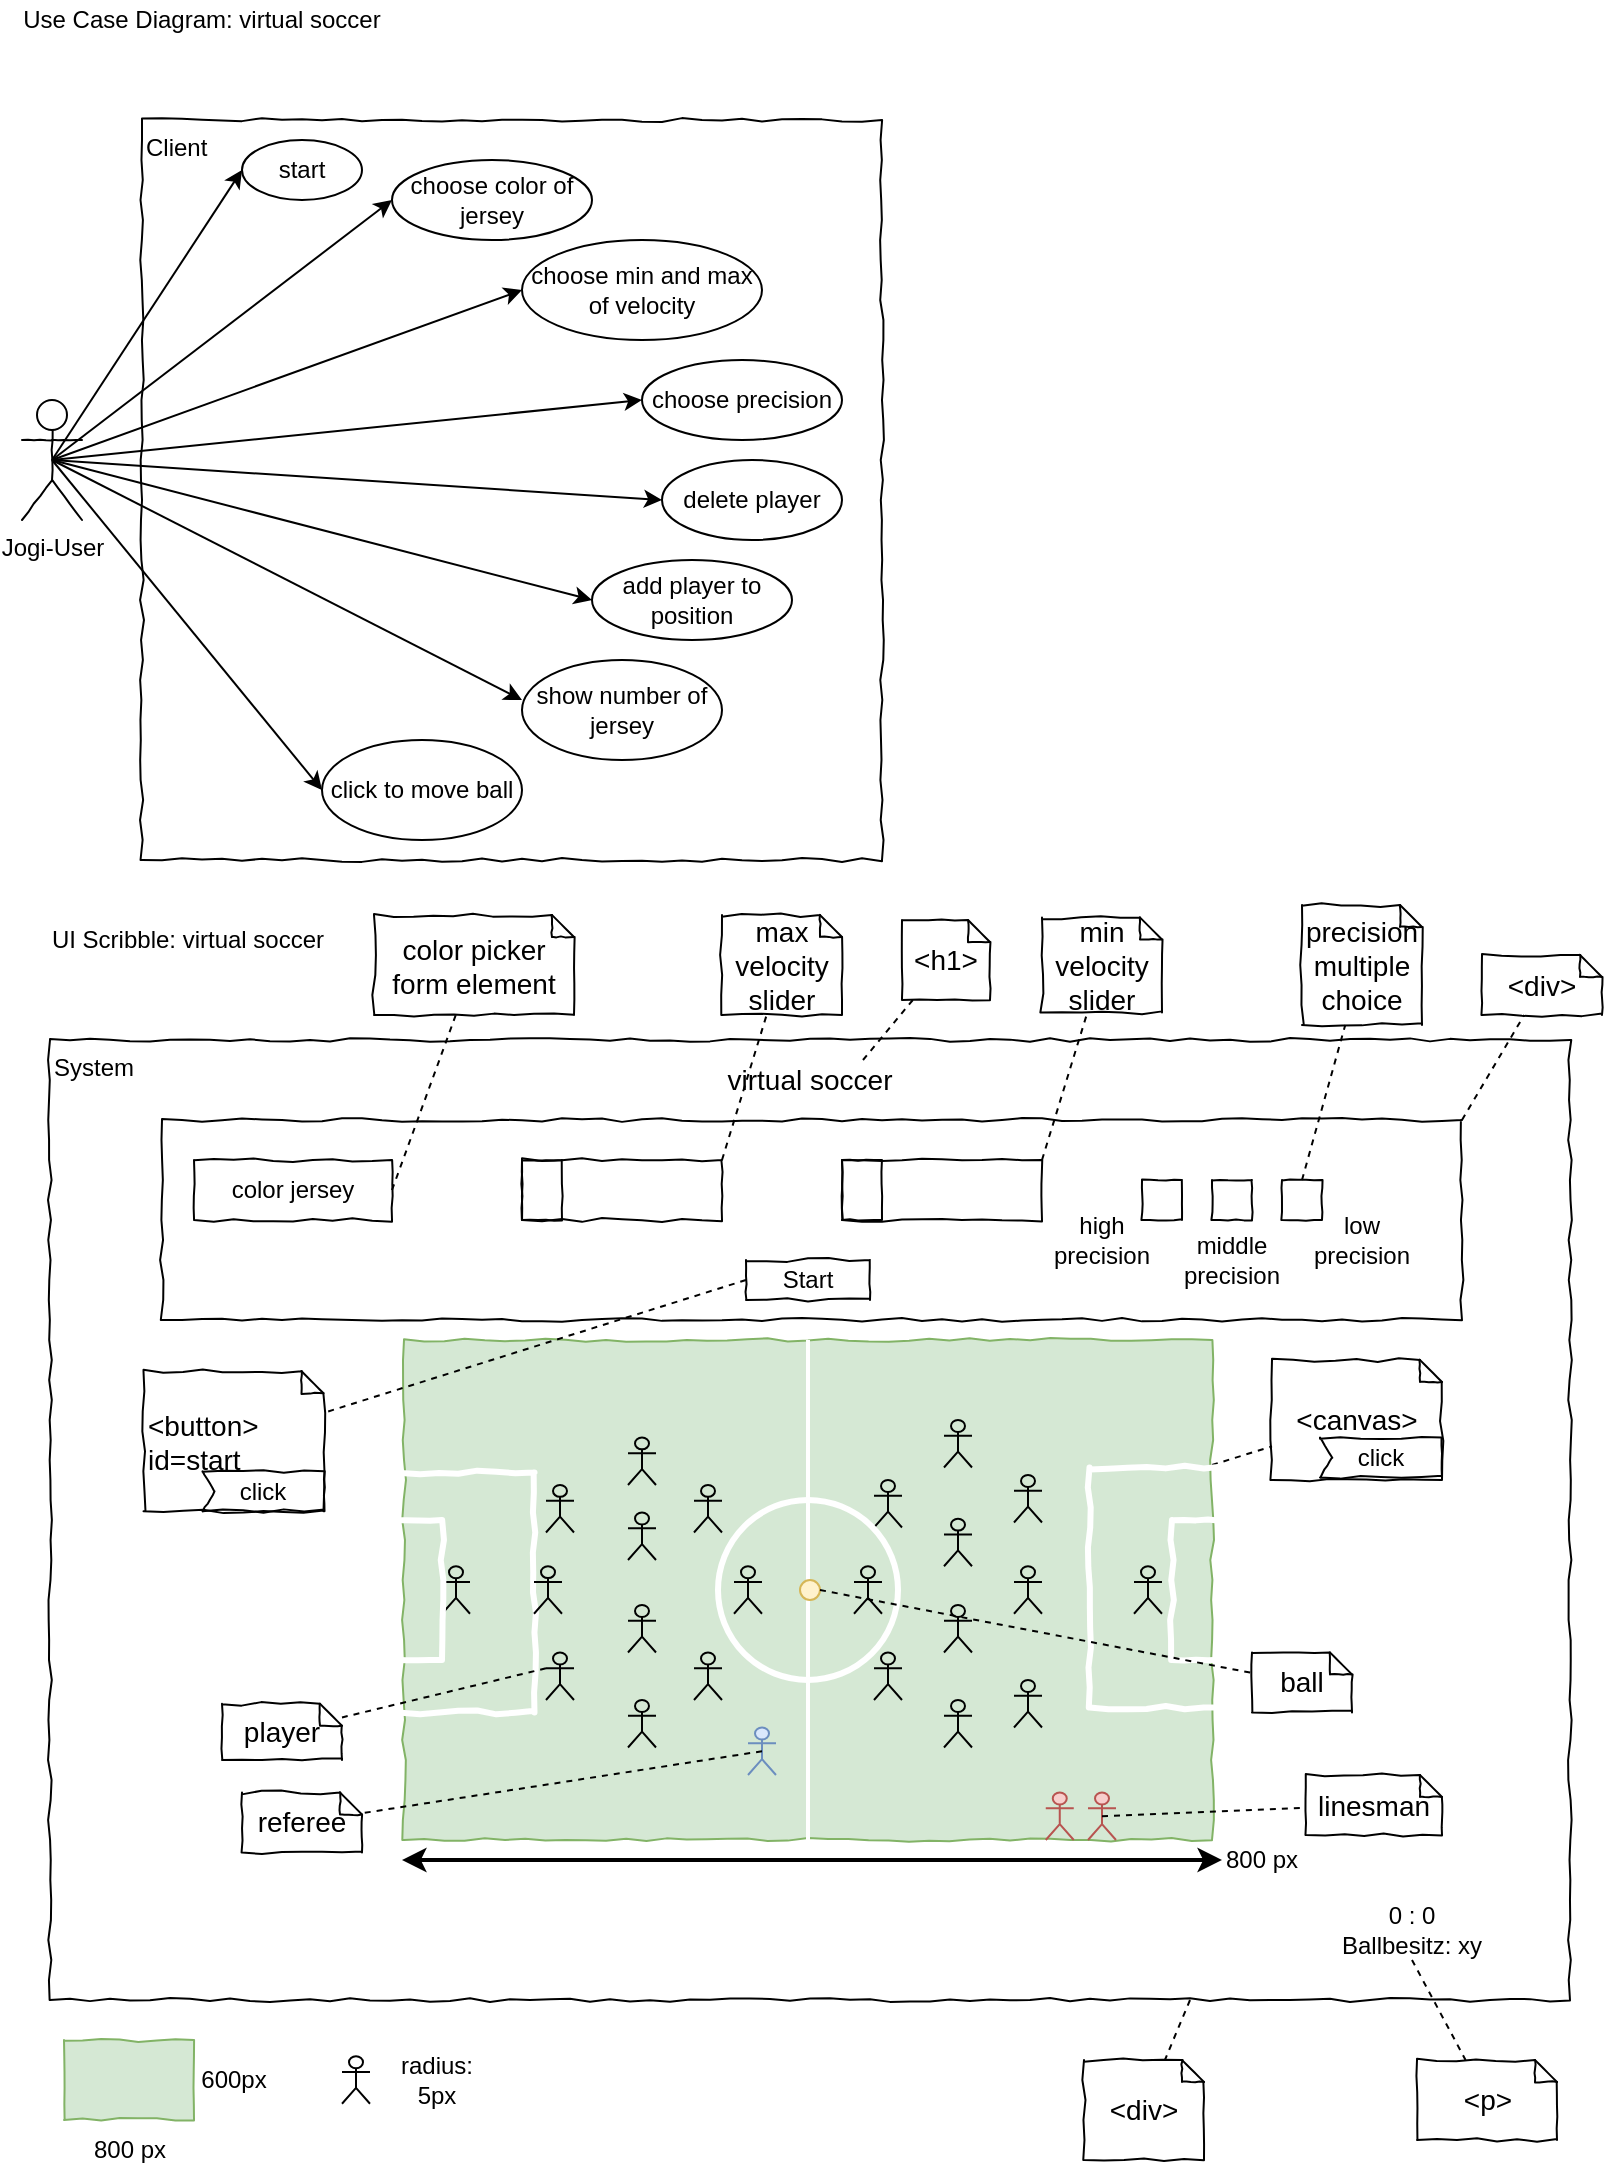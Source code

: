 <mxfile version="14.8.1" type="device"><diagram id="FqSExvpV1hH385ZvuoRP" name="Page-1"><mxGraphModel dx="1395" dy="908" grid="1" gridSize="10" guides="1" tooltips="1" connect="1" arrows="1" fold="1" page="1" pageScale="1" pageWidth="827" pageHeight="1169" math="0" shadow="0"><root><mxCell id="0"/><mxCell id="1" parent="0"/><mxCell id="nlEe9jtlJeZaHVjT2p0u-1" value="Use Case Diagram: virtual soccer" style="text;html=1;strokeColor=none;fillColor=none;align=center;verticalAlign=middle;whiteSpace=wrap;rounded=0;" vertex="1" parent="1"><mxGeometry x="10" y="20" width="200" height="20" as="geometry"/></mxCell><mxCell id="nlEe9jtlJeZaHVjT2p0u-2" value="&lt;div style=&quot;text-align: left&quot;&gt;&lt;span&gt;Client&lt;/span&gt;&lt;/div&gt;" style="rounded=0;whiteSpace=wrap;html=1;shadow=0;glass=0;comic=1;strokeColor=#000000;labelPosition=center;verticalLabelPosition=middle;align=left;verticalAlign=top;absoluteArcSize=1;arcSize=50;" vertex="1" parent="1"><mxGeometry x="80" y="80" width="370" height="370" as="geometry"/></mxCell><mxCell id="nlEe9jtlJeZaHVjT2p0u-3" value="Jogi-User" style="shape=umlActor;verticalLabelPosition=bottom;labelBackgroundColor=#ffffff;verticalAlign=top;html=1;rounded=1;shadow=0;comic=1;strokeWidth=1;comic=1" vertex="1" parent="1"><mxGeometry x="20" y="220" width="30" height="60" as="geometry"/></mxCell><mxCell id="nlEe9jtlJeZaHVjT2p0u-4" value="start" style="ellipse;whiteSpace=wrap;html=1;rounded=1;shadow=0;strokeWidth=1;comic=1;" vertex="1" parent="1"><mxGeometry x="130" y="90" width="60" height="30" as="geometry"/></mxCell><mxCell id="nlEe9jtlJeZaHVjT2p0u-6" value="" style="endArrow=classic;html=1;exitX=0.5;exitY=0.5;exitDx=0;exitDy=0;exitPerimeter=0;entryX=0;entryY=0.5;entryDx=0;entryDy=0;" edge="1" parent="1" source="nlEe9jtlJeZaHVjT2p0u-3" target="nlEe9jtlJeZaHVjT2p0u-4"><mxGeometry width="50" height="50" relative="1" as="geometry"><mxPoint x="570" y="460" as="sourcePoint"/><mxPoint x="620" y="410" as="targetPoint"/></mxGeometry></mxCell><mxCell id="nlEe9jtlJeZaHVjT2p0u-7" value="click to move ball" style="ellipse;whiteSpace=wrap;html=1;rounded=1;shadow=0;strokeWidth=1;comic=1;" vertex="1" parent="1"><mxGeometry x="170" y="390" width="100" height="50" as="geometry"/></mxCell><mxCell id="nlEe9jtlJeZaHVjT2p0u-8" value="choose color of jersey" style="ellipse;whiteSpace=wrap;html=1;rounded=1;shadow=0;strokeWidth=1;comic=1;" vertex="1" parent="1"><mxGeometry x="205" y="100" width="100" height="40" as="geometry"/></mxCell><mxCell id="nlEe9jtlJeZaHVjT2p0u-9" value="" style="endArrow=classic;html=1;exitX=0.5;exitY=0.5;exitDx=0;exitDy=0;exitPerimeter=0;entryX=0;entryY=0.5;entryDx=0;entryDy=0;" edge="1" parent="1" source="nlEe9jtlJeZaHVjT2p0u-3" target="nlEe9jtlJeZaHVjT2p0u-8"><mxGeometry width="50" height="50" relative="1" as="geometry"><mxPoint x="570" y="460" as="sourcePoint"/><mxPoint x="620" y="410" as="targetPoint"/></mxGeometry></mxCell><mxCell id="nlEe9jtlJeZaHVjT2p0u-10" value="choose min and max of velocity" style="ellipse;whiteSpace=wrap;html=1;rounded=1;shadow=0;strokeWidth=1;comic=1;" vertex="1" parent="1"><mxGeometry x="270" y="140" width="120" height="50" as="geometry"/></mxCell><mxCell id="nlEe9jtlJeZaHVjT2p0u-11" value="choose precision" style="ellipse;whiteSpace=wrap;html=1;rounded=1;shadow=0;strokeWidth=1;comic=1;" vertex="1" parent="1"><mxGeometry x="330" y="200" width="100" height="40" as="geometry"/></mxCell><mxCell id="nlEe9jtlJeZaHVjT2p0u-12" value="" style="endArrow=classic;html=1;exitX=0.5;exitY=0.5;exitDx=0;exitDy=0;exitPerimeter=0;entryX=0;entryY=0.5;entryDx=0;entryDy=0;" edge="1" parent="1" source="nlEe9jtlJeZaHVjT2p0u-3" target="nlEe9jtlJeZaHVjT2p0u-10"><mxGeometry width="50" height="50" relative="1" as="geometry"><mxPoint x="570" y="440" as="sourcePoint"/><mxPoint x="620" y="390" as="targetPoint"/></mxGeometry></mxCell><mxCell id="nlEe9jtlJeZaHVjT2p0u-13" value="" style="endArrow=classic;html=1;exitX=0.5;exitY=0.5;exitDx=0;exitDy=0;exitPerimeter=0;entryX=0;entryY=0.5;entryDx=0;entryDy=0;" edge="1" parent="1" source="nlEe9jtlJeZaHVjT2p0u-3" target="nlEe9jtlJeZaHVjT2p0u-11"><mxGeometry width="50" height="50" relative="1" as="geometry"><mxPoint x="570" y="440" as="sourcePoint"/><mxPoint x="620" y="390" as="targetPoint"/></mxGeometry></mxCell><mxCell id="nlEe9jtlJeZaHVjT2p0u-14" value="" style="endArrow=classic;html=1;exitX=0.5;exitY=0.5;exitDx=0;exitDy=0;exitPerimeter=0;entryX=0;entryY=0.5;entryDx=0;entryDy=0;" edge="1" parent="1" source="nlEe9jtlJeZaHVjT2p0u-3" target="nlEe9jtlJeZaHVjT2p0u-7"><mxGeometry width="50" height="50" relative="1" as="geometry"><mxPoint x="570" y="440" as="sourcePoint"/><mxPoint x="620" y="390" as="targetPoint"/></mxGeometry></mxCell><mxCell id="nlEe9jtlJeZaHVjT2p0u-15" value="add player to position" style="ellipse;whiteSpace=wrap;html=1;rounded=1;shadow=0;strokeWidth=1;comic=1;" vertex="1" parent="1"><mxGeometry x="305" y="300" width="100" height="40" as="geometry"/></mxCell><mxCell id="nlEe9jtlJeZaHVjT2p0u-16" value="delete player" style="ellipse;whiteSpace=wrap;html=1;rounded=1;shadow=0;strokeWidth=1;comic=1;" vertex="1" parent="1"><mxGeometry x="340" y="250" width="90" height="40" as="geometry"/></mxCell><mxCell id="nlEe9jtlJeZaHVjT2p0u-17" value="" style="endArrow=classic;html=1;exitX=0.5;exitY=0.5;exitDx=0;exitDy=0;exitPerimeter=0;entryX=0;entryY=0.5;entryDx=0;entryDy=0;" edge="1" parent="1" source="nlEe9jtlJeZaHVjT2p0u-3" target="nlEe9jtlJeZaHVjT2p0u-16"><mxGeometry width="50" height="50" relative="1" as="geometry"><mxPoint x="570" y="430" as="sourcePoint"/><mxPoint x="620" y="380" as="targetPoint"/></mxGeometry></mxCell><mxCell id="nlEe9jtlJeZaHVjT2p0u-18" value="" style="endArrow=classic;html=1;exitX=0.5;exitY=0.5;exitDx=0;exitDy=0;exitPerimeter=0;entryX=0;entryY=0.5;entryDx=0;entryDy=0;" edge="1" parent="1" source="nlEe9jtlJeZaHVjT2p0u-3" target="nlEe9jtlJeZaHVjT2p0u-15"><mxGeometry width="50" height="50" relative="1" as="geometry"><mxPoint x="570" y="430" as="sourcePoint"/><mxPoint x="620" y="380" as="targetPoint"/></mxGeometry></mxCell><mxCell id="nlEe9jtlJeZaHVjT2p0u-19" value="show number of jersey" style="ellipse;whiteSpace=wrap;html=1;rounded=1;shadow=0;strokeWidth=1;comic=1;" vertex="1" parent="1"><mxGeometry x="270" y="350" width="100" height="50" as="geometry"/></mxCell><mxCell id="nlEe9jtlJeZaHVjT2p0u-20" value="" style="endArrow=classic;html=1;exitX=0.5;exitY=0.5;exitDx=0;exitDy=0;exitPerimeter=0;entryX=0;entryY=0.4;entryDx=0;entryDy=0;entryPerimeter=0;" edge="1" parent="1" source="nlEe9jtlJeZaHVjT2p0u-3" target="nlEe9jtlJeZaHVjT2p0u-19"><mxGeometry width="50" height="50" relative="1" as="geometry"><mxPoint x="570" y="430" as="sourcePoint"/><mxPoint x="620" y="380" as="targetPoint"/></mxGeometry></mxCell><mxCell id="nlEe9jtlJeZaHVjT2p0u-21" value="UI Scribble: virtual soccer" style="text;html=1;strokeColor=none;fillColor=none;align=center;verticalAlign=middle;whiteSpace=wrap;rounded=0;" vertex="1" parent="1"><mxGeometry x="28.12" y="480" width="150" height="20" as="geometry"/></mxCell><mxCell id="nlEe9jtlJeZaHVjT2p0u-22" value="&lt;div style=&quot;text-align: left&quot;&gt;&lt;span&gt;System&lt;/span&gt;&lt;/div&gt;" style="rounded=0;whiteSpace=wrap;html=1;shadow=0;glass=0;comic=1;strokeColor=#000000;labelPosition=center;verticalLabelPosition=middle;align=left;verticalAlign=top;absoluteArcSize=1;arcSize=50;" vertex="1" parent="1"><mxGeometry x="34" y="540" width="760" height="480" as="geometry"/></mxCell><mxCell id="nlEe9jtlJeZaHVjT2p0u-23" value="&lt;div style=&quot;text-align: left&quot;&gt;&lt;br&gt;&lt;/div&gt;" style="rounded=0;whiteSpace=wrap;html=1;shadow=0;glass=0;comic=1;strokeColor=#82b366;labelPosition=center;verticalLabelPosition=middle;align=left;verticalAlign=top;absoluteArcSize=1;arcSize=50;fillColor=#d5e8d4;" vertex="1" parent="1"><mxGeometry x="211" y="690" width="404" height="250" as="geometry"/></mxCell><mxCell id="nlEe9jtlJeZaHVjT2p0u-24" value="" style="endArrow=none;html=1;entryX=0.5;entryY=0;entryDx=0;entryDy=0;exitX=0.5;exitY=1;exitDx=0;exitDy=0;strokeColor=#FFFFFF;strokeWidth=2;" edge="1" parent="1" source="nlEe9jtlJeZaHVjT2p0u-23" target="nlEe9jtlJeZaHVjT2p0u-23"><mxGeometry width="50" height="50" relative="1" as="geometry"><mxPoint x="570" y="860" as="sourcePoint"/><mxPoint x="620" y="810" as="targetPoint"/></mxGeometry></mxCell><mxCell id="nlEe9jtlJeZaHVjT2p0u-28" value="&lt;div style=&quot;text-align: left&quot;&gt;color jersey&lt;/div&gt;" style="rounded=0;whiteSpace=wrap;html=1;comic=1;fillColor=none;" vertex="1" parent="1"><mxGeometry x="106" y="600" width="99" height="30" as="geometry"/></mxCell><mxCell id="nlEe9jtlJeZaHVjT2p0u-29" value="color picker&lt;br&gt;form element" style="shape=note;strokeWidth=1;fontSize=14;size=11;whiteSpace=wrap;html=1;rounded=0;shadow=0;comic=1;fillColor=#FFFFFF;" vertex="1" parent="1"><mxGeometry x="196" y="477.5" width="100" height="50" as="geometry"/></mxCell><mxCell id="nlEe9jtlJeZaHVjT2p0u-30" value="" style="endArrow=none;dashed=1;html=1;exitX=1;exitY=0.5;exitDx=0;exitDy=0;" edge="1" target="nlEe9jtlJeZaHVjT2p0u-29" parent="1" source="nlEe9jtlJeZaHVjT2p0u-28"><mxGeometry width="50" height="50" relative="1" as="geometry"><mxPoint x="205" y="550" as="sourcePoint"/><mxPoint x="100" y="560" as="targetPoint"/></mxGeometry></mxCell><mxCell id="nlEe9jtlJeZaHVjT2p0u-31" value="&lt;div style=&quot;text-align: left&quot;&gt;&lt;br&gt;&lt;/div&gt;" style="rounded=0;whiteSpace=wrap;html=1;comic=1;fillColor=none;" vertex="1" parent="1"><mxGeometry x="270" y="600" width="100" height="30" as="geometry"/></mxCell><mxCell id="nlEe9jtlJeZaHVjT2p0u-32" value="&lt;div style=&quot;text-align: left&quot;&gt;&lt;br&gt;&lt;/div&gt;" style="rounded=0;whiteSpace=wrap;html=1;comic=1;fillColor=none;" vertex="1" parent="1"><mxGeometry x="270" y="600" width="20" height="30" as="geometry"/></mxCell><mxCell id="nlEe9jtlJeZaHVjT2p0u-33" value="max velocity&lt;br&gt;slider" style="shape=note;strokeWidth=1;fontSize=14;size=11;whiteSpace=wrap;html=1;rounded=0;shadow=0;comic=1;fillColor=#FFFFFF;" vertex="1" parent="1"><mxGeometry x="370" y="477.5" width="60" height="50" as="geometry"/></mxCell><mxCell id="nlEe9jtlJeZaHVjT2p0u-34" value="" style="endArrow=none;dashed=1;html=1;exitX=1;exitY=0;exitDx=0;exitDy=0;" edge="1" target="nlEe9jtlJeZaHVjT2p0u-33" parent="1" source="nlEe9jtlJeZaHVjT2p0u-31"><mxGeometry width="50" height="50" relative="1" as="geometry"><mxPoint x="400" y="530" as="sourcePoint"/><mxPoint x="290" y="550" as="targetPoint"/></mxGeometry></mxCell><mxCell id="nlEe9jtlJeZaHVjT2p0u-35" value="&lt;div style=&quot;text-align: left&quot;&gt;&lt;br&gt;&lt;/div&gt;" style="rounded=0;whiteSpace=wrap;html=1;comic=1;fillColor=none;" vertex="1" parent="1"><mxGeometry x="430" y="600" width="100" height="30" as="geometry"/></mxCell><mxCell id="nlEe9jtlJeZaHVjT2p0u-36" value="&lt;div style=&quot;text-align: left&quot;&gt;&lt;br&gt;&lt;/div&gt;" style="rounded=0;whiteSpace=wrap;html=1;comic=1;fillColor=none;" vertex="1" parent="1"><mxGeometry x="430" y="600" width="20" height="30" as="geometry"/></mxCell><mxCell id="nlEe9jtlJeZaHVjT2p0u-38" value="min velocity&lt;br&gt;slider" style="shape=note;strokeWidth=1;fontSize=14;size=11;whiteSpace=wrap;html=1;rounded=0;shadow=0;comic=1;fillColor=#FFFFFF;" vertex="1" parent="1"><mxGeometry x="530" y="478.75" width="60" height="47.5" as="geometry"/></mxCell><mxCell id="nlEe9jtlJeZaHVjT2p0u-39" value="" style="endArrow=none;dashed=1;html=1;exitX=1;exitY=0;exitDx=0;exitDy=0;" edge="1" target="nlEe9jtlJeZaHVjT2p0u-38" parent="1" source="nlEe9jtlJeZaHVjT2p0u-35"><mxGeometry width="50" height="50" relative="1" as="geometry"><mxPoint x="534" y="535" as="sourcePoint"/><mxPoint x="424" y="555" as="targetPoint"/></mxGeometry></mxCell><mxCell id="nlEe9jtlJeZaHVjT2p0u-45" value="&lt;div style=&quot;text-align: left&quot;&gt;&lt;br&gt;&lt;/div&gt;" style="rounded=0;whiteSpace=wrap;html=1;comic=1;fillColor=none;" vertex="1" parent="1"><mxGeometry x="580" y="610" width="20" height="20" as="geometry"/></mxCell><mxCell id="nlEe9jtlJeZaHVjT2p0u-47" value="&lt;div style=&quot;text-align: left&quot;&gt;&lt;br&gt;&lt;/div&gt;" style="rounded=0;whiteSpace=wrap;html=1;comic=1;fillColor=none;" vertex="1" parent="1"><mxGeometry x="650" y="610" width="20" height="20" as="geometry"/></mxCell><mxCell id="nlEe9jtlJeZaHVjT2p0u-48" value="precision&lt;br&gt;multiple choice" style="shape=note;strokeWidth=1;fontSize=14;size=11;whiteSpace=wrap;html=1;rounded=0;shadow=0;comic=1;fillColor=#FFFFFF;" vertex="1" parent="1"><mxGeometry x="660" y="472.5" width="60" height="60" as="geometry"/></mxCell><mxCell id="nlEe9jtlJeZaHVjT2p0u-49" value="" style="endArrow=none;dashed=1;html=1;exitX=0.5;exitY=0;exitDx=0;exitDy=0;" edge="1" target="nlEe9jtlJeZaHVjT2p0u-48" parent="1" source="nlEe9jtlJeZaHVjT2p0u-47"><mxGeometry width="50" height="50" relative="1" as="geometry"><mxPoint x="670" y="535" as="sourcePoint"/><mxPoint x="560" y="555" as="targetPoint"/></mxGeometry></mxCell><mxCell id="nlEe9jtlJeZaHVjT2p0u-50" value="high precision" style="text;html=1;strokeColor=none;fillColor=none;align=center;verticalAlign=middle;whiteSpace=wrap;rounded=0;" vertex="1" parent="1"><mxGeometry x="540" y="630" width="40" height="20" as="geometry"/></mxCell><mxCell id="nlEe9jtlJeZaHVjT2p0u-52" value="middle precision" style="text;html=1;strokeColor=none;fillColor=none;align=center;verticalAlign=middle;whiteSpace=wrap;rounded=0;" vertex="1" parent="1"><mxGeometry x="605" y="640" width="40" height="20" as="geometry"/></mxCell><mxCell id="nlEe9jtlJeZaHVjT2p0u-53" value="low precision" style="text;html=1;strokeColor=none;fillColor=none;align=center;verticalAlign=middle;whiteSpace=wrap;rounded=0;" vertex="1" parent="1"><mxGeometry x="670" y="630" width="40" height="20" as="geometry"/></mxCell><mxCell id="nlEe9jtlJeZaHVjT2p0u-54" value="" style="shape=umlActor;verticalLabelPosition=bottom;verticalAlign=top;html=1;outlineConnect=0;fillColor=none;" vertex="1" parent="1"><mxGeometry x="230" y="803.13" width="14" height="23.75" as="geometry"/></mxCell><mxCell id="nlEe9jtlJeZaHVjT2p0u-55" value="" style="shape=umlActor;verticalLabelPosition=bottom;verticalAlign=top;html=1;outlineConnect=0;fillColor=none;" vertex="1" parent="1"><mxGeometry x="576" y="803.14" width="14" height="23.75" as="geometry"/></mxCell><mxCell id="nlEe9jtlJeZaHVjT2p0u-56" value="&lt;div style=&quot;text-align: left&quot;&gt;&lt;br&gt;&lt;/div&gt;" style="rounded=0;whiteSpace=wrap;html=1;comic=1;fillColor=none;" vertex="1" parent="1"><mxGeometry x="615" y="610" width="20" height="20" as="geometry"/></mxCell><mxCell id="nlEe9jtlJeZaHVjT2p0u-57" value="&lt;font style=&quot;font-size: 14px&quot;&gt;virtual soccer&lt;/font&gt;" style="text;html=1;strokeColor=none;fillColor=none;align=center;verticalAlign=middle;whiteSpace=wrap;rounded=0;" vertex="1" parent="1"><mxGeometry x="361" y="550" width="106" height="20" as="geometry"/></mxCell><mxCell id="nlEe9jtlJeZaHVjT2p0u-58" value="&amp;lt;h1&amp;gt;" style="shape=note;strokeWidth=1;fontSize=14;size=11;whiteSpace=wrap;html=1;rounded=0;shadow=0;comic=1;fillColor=#FFFFFF;" vertex="1" parent="1"><mxGeometry x="460" y="480" width="44" height="40" as="geometry"/></mxCell><mxCell id="nlEe9jtlJeZaHVjT2p0u-59" value="" style="endArrow=none;dashed=1;html=1;exitX=0.75;exitY=0;exitDx=0;exitDy=0;" edge="1" target="nlEe9jtlJeZaHVjT2p0u-58" parent="1" source="nlEe9jtlJeZaHVjT2p0u-57"><mxGeometry width="50" height="50" relative="1" as="geometry"><mxPoint x="414" y="520" as="sourcePoint"/><mxPoint x="304" y="540" as="targetPoint"/></mxGeometry></mxCell><mxCell id="nlEe9jtlJeZaHVjT2p0u-60" value="&amp;lt;div&amp;gt;" style="shape=note;strokeWidth=1;fontSize=14;size=11;whiteSpace=wrap;html=1;rounded=0;shadow=0;comic=1;fillColor=#FFFFFF;" vertex="1" parent="1"><mxGeometry x="551" y="1050" width="60" height="50" as="geometry"/></mxCell><mxCell id="nlEe9jtlJeZaHVjT2p0u-61" value="" style="endArrow=none;dashed=1;html=1;exitX=0.75;exitY=1;exitDx=0;exitDy=0;" edge="1" target="nlEe9jtlJeZaHVjT2p0u-60" parent="1" source="nlEe9jtlJeZaHVjT2p0u-22"><mxGeometry width="50" height="50" relative="1" as="geometry"><mxPoint x="630" y="1070" as="sourcePoint"/><mxPoint x="520" y="1090" as="targetPoint"/></mxGeometry></mxCell><mxCell id="nlEe9jtlJeZaHVjT2p0u-62" value="&amp;lt;canvas&amp;gt;" style="shape=note;strokeWidth=1;fontSize=14;size=11;whiteSpace=wrap;html=1;rounded=0;shadow=0;comic=1;fillColor=#FFFFFF;" vertex="1" parent="1"><mxGeometry x="645" y="700" width="85" height="60" as="geometry"/></mxCell><mxCell id="nlEe9jtlJeZaHVjT2p0u-63" value="" style="endArrow=none;dashed=1;html=1;exitX=1;exitY=0.25;exitDx=0;exitDy=0;" edge="1" target="nlEe9jtlJeZaHVjT2p0u-62" parent="1" source="nlEe9jtlJeZaHVjT2p0u-23"><mxGeometry width="50" height="50" relative="1" as="geometry"><mxPoint x="615" y="760" as="sourcePoint"/><mxPoint x="505" y="780" as="targetPoint"/></mxGeometry></mxCell><mxCell id="nlEe9jtlJeZaHVjT2p0u-64" value="&lt;div style=&quot;text-align: left&quot;&gt;&lt;br&gt;&lt;/div&gt;" style="rounded=0;whiteSpace=wrap;html=1;comic=1;fillColor=none;" vertex="1" parent="1"><mxGeometry x="90" y="580" width="650" height="100" as="geometry"/></mxCell><mxCell id="nlEe9jtlJeZaHVjT2p0u-65" value="&lt;div style=&quot;text-align: left&quot;&gt;Start&lt;/div&gt;" style="rounded=0;whiteSpace=wrap;html=1;comic=1;fillColor=none;" vertex="1" parent="1"><mxGeometry x="382" y="650" width="62" height="20" as="geometry"/></mxCell><mxCell id="nlEe9jtlJeZaHVjT2p0u-66" value="&amp;lt;button&amp;gt; id=start" style="shape=note;strokeWidth=1;fontSize=14;size=11;whiteSpace=wrap;html=1;rounded=0;shadow=0;comic=1;fillColor=#FFFFFF;align=left;" vertex="1" parent="1"><mxGeometry x="80.75" y="705.63" width="90" height="70" as="geometry"/></mxCell><mxCell id="nlEe9jtlJeZaHVjT2p0u-67" value="" style="endArrow=none;dashed=1;html=1;exitX=0;exitY=0.5;exitDx=0;exitDy=0;" edge="1" target="nlEe9jtlJeZaHVjT2p0u-66" parent="1" source="nlEe9jtlJeZaHVjT2p0u-65"><mxGeometry width="50" height="50" relative="1" as="geometry"><mxPoint x="20" y="720" as="sourcePoint"/><mxPoint x="-90" y="740" as="targetPoint"/></mxGeometry></mxCell><mxCell id="nlEe9jtlJeZaHVjT2p0u-68" value="0 : 0&lt;br&gt;Ballbesitz: xy" style="text;html=1;strokeColor=none;fillColor=none;align=center;verticalAlign=middle;whiteSpace=wrap;rounded=0;" vertex="1" parent="1"><mxGeometry x="670" y="970" width="90" height="30" as="geometry"/></mxCell><mxCell id="nlEe9jtlJeZaHVjT2p0u-69" value="" style="shape=umlActor;verticalLabelPosition=bottom;verticalAlign=top;html=1;outlineConnect=0;fillColor=none;" vertex="1" parent="1"><mxGeometry x="376" y="803.13" width="14" height="23.75" as="geometry"/></mxCell><mxCell id="nlEe9jtlJeZaHVjT2p0u-70" value="&amp;lt;p&amp;gt;" style="shape=note;strokeWidth=1;fontSize=14;size=11;whiteSpace=wrap;html=1;rounded=0;shadow=0;comic=1;fillColor=#FFFFFF;" vertex="1" parent="1"><mxGeometry x="717.5" y="1050" width="70" height="40" as="geometry"/></mxCell><mxCell id="nlEe9jtlJeZaHVjT2p0u-71" value="" style="endArrow=none;dashed=1;html=1;exitX=0.5;exitY=1;exitDx=0;exitDy=0;" edge="1" target="nlEe9jtlJeZaHVjT2p0u-70" parent="1" source="nlEe9jtlJeZaHVjT2p0u-68"><mxGeometry width="50" height="50" relative="1" as="geometry"><mxPoint x="690" y="990" as="sourcePoint"/><mxPoint x="577.5" y="1110" as="targetPoint"/></mxGeometry></mxCell><mxCell id="nlEe9jtlJeZaHVjT2p0u-72" value="" style="shape=umlActor;verticalLabelPosition=bottom;verticalAlign=top;html=1;outlineConnect=0;fillColor=none;" vertex="1" parent="1"><mxGeometry x="436" y="803.13" width="14" height="23.75" as="geometry"/></mxCell><mxCell id="nlEe9jtlJeZaHVjT2p0u-73" value="" style="shape=umlActor;verticalLabelPosition=bottom;verticalAlign=top;html=1;outlineConnect=0;fillColor=none;" vertex="1" parent="1"><mxGeometry x="446" y="760" width="14" height="23.75" as="geometry"/></mxCell><mxCell id="nlEe9jtlJeZaHVjT2p0u-74" value="" style="shape=umlActor;verticalLabelPosition=bottom;verticalAlign=top;html=1;outlineConnect=0;fillColor=none;" vertex="1" parent="1"><mxGeometry x="481" y="822.5" width="14" height="23.75" as="geometry"/></mxCell><mxCell id="nlEe9jtlJeZaHVjT2p0u-75" value="" style="shape=umlActor;verticalLabelPosition=bottom;verticalAlign=top;html=1;outlineConnect=0;fillColor=none;" vertex="1" parent="1"><mxGeometry x="446" y="846.25" width="14" height="23.75" as="geometry"/></mxCell><mxCell id="nlEe9jtlJeZaHVjT2p0u-76" value="" style="shape=umlActor;verticalLabelPosition=bottom;verticalAlign=top;html=1;outlineConnect=0;fillColor=none;" vertex="1" parent="1"><mxGeometry x="481" y="730" width="14" height="23.75" as="geometry"/></mxCell><mxCell id="nlEe9jtlJeZaHVjT2p0u-77" value="" style="shape=umlActor;verticalLabelPosition=bottom;verticalAlign=top;html=1;outlineConnect=0;fillColor=none;" vertex="1" parent="1"><mxGeometry x="481" y="779.37" width="14" height="23.75" as="geometry"/></mxCell><mxCell id="nlEe9jtlJeZaHVjT2p0u-78" value="" style="shape=umlActor;verticalLabelPosition=bottom;verticalAlign=top;html=1;outlineConnect=0;fillColor=none;" vertex="1" parent="1"><mxGeometry x="481" y="870" width="14" height="23.75" as="geometry"/></mxCell><mxCell id="nlEe9jtlJeZaHVjT2p0u-79" value="" style="shape=umlActor;verticalLabelPosition=bottom;verticalAlign=top;html=1;outlineConnect=0;fillColor=none;" vertex="1" parent="1"><mxGeometry x="516" y="757.5" width="14" height="23.75" as="geometry"/></mxCell><mxCell id="nlEe9jtlJeZaHVjT2p0u-80" value="" style="shape=umlActor;verticalLabelPosition=bottom;verticalAlign=top;html=1;outlineConnect=0;fillColor=none;" vertex="1" parent="1"><mxGeometry x="516" y="803.13" width="14" height="23.75" as="geometry"/></mxCell><mxCell id="nlEe9jtlJeZaHVjT2p0u-81" value="" style="shape=umlActor;verticalLabelPosition=bottom;verticalAlign=top;html=1;outlineConnect=0;fillColor=none;" vertex="1" parent="1"><mxGeometry x="516" y="860" width="14" height="23.75" as="geometry"/></mxCell><mxCell id="nlEe9jtlJeZaHVjT2p0u-82" value="" style="ellipse;whiteSpace=wrap;html=1;aspect=fixed;strokeColor=#FFFFFF;fillColor=none;strokeWidth=3;" vertex="1" parent="1"><mxGeometry x="368" y="769.99" width="90" height="90" as="geometry"/></mxCell><mxCell id="nlEe9jtlJeZaHVjT2p0u-83" value="&lt;div style=&quot;text-align: left&quot;&gt;&lt;br&gt;&lt;/div&gt;" style="rounded=0;whiteSpace=wrap;html=1;comic=1;strokeColor=#FFFFFF;strokeWidth=3;fillColor=none;rotation=90;" vertex="1" parent="1"><mxGeometry x="575" y="800.01" width="70" height="30" as="geometry"/></mxCell><mxCell id="nlEe9jtlJeZaHVjT2p0u-84" value="&lt;div style=&quot;text-align: left&quot;&gt;&lt;br&gt;&lt;/div&gt;" style="rounded=0;whiteSpace=wrap;html=1;comic=1;strokeColor=#FFFFFF;strokeWidth=3;fillColor=none;rotation=90;" vertex="1" parent="1"><mxGeometry x="180" y="800.01" width="70" height="30" as="geometry"/></mxCell><mxCell id="nlEe9jtlJeZaHVjT2p0u-86" value="&lt;div style=&quot;text-align: left&quot;&gt;&lt;br&gt;&lt;/div&gt;" style="rounded=0;whiteSpace=wrap;html=1;comic=1;strokeColor=#FFFFFF;strokeWidth=3;fillColor=none;rotation=90;" vertex="1" parent="1"><mxGeometry x="178.12" y="778.12" width="120" height="76.25" as="geometry"/></mxCell><mxCell id="nlEe9jtlJeZaHVjT2p0u-87" value="&lt;div style=&quot;text-align: left&quot;&gt;&lt;br&gt;&lt;/div&gt;" style="rounded=0;whiteSpace=wrap;html=1;comic=1;strokeColor=#FFFFFF;strokeWidth=3;fillColor=none;rotation=90;" vertex="1" parent="1"><mxGeometry x="531.88" y="775.63" width="120" height="76.25" as="geometry"/></mxCell><mxCell id="nlEe9jtlJeZaHVjT2p0u-88" value="" style="shape=umlActor;verticalLabelPosition=bottom;verticalAlign=top;html=1;outlineConnect=0;fillColor=none;" vertex="1" parent="1"><mxGeometry x="356" y="762.49" width="14" height="23.75" as="geometry"/></mxCell><mxCell id="nlEe9jtlJeZaHVjT2p0u-89" value="" style="shape=umlActor;verticalLabelPosition=bottom;verticalAlign=top;html=1;outlineConnect=0;fillColor=none;" vertex="1" parent="1"><mxGeometry x="356" y="846.25" width="14" height="23.75" as="geometry"/></mxCell><mxCell id="nlEe9jtlJeZaHVjT2p0u-90" value="" style="shape=umlActor;verticalLabelPosition=bottom;verticalAlign=top;html=1;outlineConnect=0;fillColor=none;" vertex="1" parent="1"><mxGeometry x="323" y="870" width="14" height="23.75" as="geometry"/></mxCell><mxCell id="nlEe9jtlJeZaHVjT2p0u-91" value="" style="shape=umlActor;verticalLabelPosition=bottom;verticalAlign=top;html=1;outlineConnect=0;fillColor=none;" vertex="1" parent="1"><mxGeometry x="323" y="822.5" width="14" height="23.75" as="geometry"/></mxCell><mxCell id="nlEe9jtlJeZaHVjT2p0u-92" value="" style="shape=umlActor;verticalLabelPosition=bottom;verticalAlign=top;html=1;outlineConnect=0;fillColor=none;" vertex="1" parent="1"><mxGeometry x="323" y="776.26" width="14" height="23.75" as="geometry"/></mxCell><mxCell id="nlEe9jtlJeZaHVjT2p0u-93" value="" style="shape=umlActor;verticalLabelPosition=bottom;verticalAlign=top;html=1;outlineConnect=0;fillColor=none;" vertex="1" parent="1"><mxGeometry x="323" y="738.74" width="14" height="23.75" as="geometry"/></mxCell><mxCell id="nlEe9jtlJeZaHVjT2p0u-94" value="" style="shape=umlActor;verticalLabelPosition=bottom;verticalAlign=top;html=1;outlineConnect=0;fillColor=none;" vertex="1" parent="1"><mxGeometry x="282" y="762.49" width="14" height="23.75" as="geometry"/></mxCell><mxCell id="nlEe9jtlJeZaHVjT2p0u-95" value="" style="shape=umlActor;verticalLabelPosition=bottom;verticalAlign=top;html=1;outlineConnect=0;fillColor=none;" vertex="1" parent="1"><mxGeometry x="276" y="803.12" width="14" height="23.75" as="geometry"/></mxCell><mxCell id="nlEe9jtlJeZaHVjT2p0u-96" value="" style="shape=umlActor;verticalLabelPosition=bottom;verticalAlign=top;html=1;outlineConnect=0;fillColor=none;" vertex="1" parent="1"><mxGeometry x="282" y="846.25" width="14" height="23.75" as="geometry"/></mxCell><mxCell id="nlEe9jtlJeZaHVjT2p0u-97" value="" style="ellipse;whiteSpace=wrap;html=1;rounded=0;shadow=0;comic=0;labelBackgroundColor=none;strokeColor=#d6b656;strokeWidth=1;fillColor=#fff2cc;fontFamily=Verdana;fontSize=12;align=center;comic=1;" vertex="1" parent="1"><mxGeometry x="409" y="810" width="10" height="10" as="geometry"/></mxCell><mxCell id="nlEe9jtlJeZaHVjT2p0u-98" value="800 px" style="text;html=1;strokeColor=none;fillColor=none;align=center;verticalAlign=middle;whiteSpace=wrap;rounded=0;" vertex="1" parent="1"><mxGeometry x="620" y="940" width="40" height="20" as="geometry"/></mxCell><mxCell id="nlEe9jtlJeZaHVjT2p0u-101" value="" style="endArrow=classic;startArrow=classic;html=1;strokeColor=#000000;strokeWidth=2;" edge="1" parent="1"><mxGeometry width="50" height="50" relative="1" as="geometry"><mxPoint x="210" y="950" as="sourcePoint"/><mxPoint x="620" y="950" as="targetPoint"/><Array as="points"/></mxGeometry></mxCell><mxCell id="nlEe9jtlJeZaHVjT2p0u-102" value="&lt;div style=&quot;text-align: left&quot;&gt;&lt;br&gt;&lt;/div&gt;" style="rounded=0;whiteSpace=wrap;html=1;shadow=0;glass=0;comic=1;strokeColor=#82b366;labelPosition=center;verticalLabelPosition=middle;align=left;verticalAlign=top;absoluteArcSize=1;arcSize=50;fillColor=#d5e8d4;" vertex="1" parent="1"><mxGeometry x="41" y="1040" width="65" height="40" as="geometry"/></mxCell><mxCell id="nlEe9jtlJeZaHVjT2p0u-103" value="800 px" style="text;html=1;strokeColor=none;fillColor=none;align=center;verticalAlign=middle;whiteSpace=wrap;rounded=0;" vertex="1" parent="1"><mxGeometry x="53.5" y="1090" width="40" height="10" as="geometry"/></mxCell><mxCell id="nlEe9jtlJeZaHVjT2p0u-104" value="600px" style="text;html=1;strokeColor=none;fillColor=none;align=center;verticalAlign=middle;whiteSpace=wrap;rounded=0;" vertex="1" parent="1"><mxGeometry x="106" y="1050" width="40" height="20" as="geometry"/></mxCell><mxCell id="nlEe9jtlJeZaHVjT2p0u-105" value="click" style="shape=mxgraph.sysml.accEvent;flipH=0;whiteSpace=wrap;align=center;shadow=0;strokeWidth=1;comic=1;fillColor=none;" vertex="1" parent="1"><mxGeometry x="110.25" y="755.63" width="61" height="20" as="geometry"/></mxCell><mxCell id="nlEe9jtlJeZaHVjT2p0u-106" value="player" style="shape=note;strokeWidth=1;fontSize=14;size=11;whiteSpace=wrap;html=1;rounded=0;shadow=0;comic=1;fillColor=#FFFFFF;" vertex="1" parent="1"><mxGeometry x="120" y="871.88" width="60" height="28.12" as="geometry"/></mxCell><mxCell id="nlEe9jtlJeZaHVjT2p0u-107" value="" style="endArrow=none;dashed=1;html=1;strokeColor=#000000;strokeWidth=1;exitX=0;exitY=0.333;exitDx=0;exitDy=0;exitPerimeter=0;rounded=0;" edge="1" target="nlEe9jtlJeZaHVjT2p0u-106" parent="1" source="nlEe9jtlJeZaHVjT2p0u-96"><mxGeometry width="50" height="50" relative="1" as="geometry"><mxPoint x="370" y="860" as="sourcePoint"/><mxPoint x="260" y="880" as="targetPoint"/></mxGeometry></mxCell><mxCell id="nlEe9jtlJeZaHVjT2p0u-108" value="click" style="shape=mxgraph.sysml.accEvent;flipH=0;whiteSpace=wrap;align=center;shadow=0;strokeWidth=1;comic=1;fillColor=none;" vertex="1" parent="1"><mxGeometry x="669" y="738.74" width="61" height="20" as="geometry"/></mxCell><mxCell id="nlEe9jtlJeZaHVjT2p0u-109" value="ball" style="shape=note;strokeWidth=1;fontSize=14;size=11;whiteSpace=wrap;html=1;rounded=0;shadow=0;comic=1;fillColor=#FFFFFF;" vertex="1" parent="1"><mxGeometry x="635" y="846.25" width="50" height="30.01" as="geometry"/></mxCell><mxCell id="nlEe9jtlJeZaHVjT2p0u-110" value="" style="endArrow=none;dashed=1;html=1;strokeColor=#000000;strokeWidth=1;exitX=1;exitY=0.5;exitDx=0;exitDy=0;" edge="1" target="nlEe9jtlJeZaHVjT2p0u-109" parent="1" source="nlEe9jtlJeZaHVjT2p0u-97"><mxGeometry width="50" height="50" relative="1" as="geometry"><mxPoint x="620" y="860.01" as="sourcePoint"/><mxPoint x="510" y="880.01" as="targetPoint"/></mxGeometry></mxCell><mxCell id="nlEe9jtlJeZaHVjT2p0u-112" value="" style="shape=umlActor;verticalLabelPosition=bottom;verticalAlign=top;html=1;outlineConnect=0;fillColor=#dae8fc;strokeColor=#6c8ebf;" vertex="1" parent="1"><mxGeometry x="383" y="883.75" width="14" height="23.75" as="geometry"/></mxCell><mxCell id="nlEe9jtlJeZaHVjT2p0u-113" value="referee" style="shape=note;strokeWidth=1;fontSize=14;size=11;whiteSpace=wrap;html=1;rounded=0;shadow=0;comic=1;fillColor=#FFFFFF;" vertex="1" parent="1"><mxGeometry x="130" y="916.25" width="60" height="30" as="geometry"/></mxCell><mxCell id="nlEe9jtlJeZaHVjT2p0u-114" value="" style="endArrow=none;dashed=1;html=1;strokeColor=#000000;strokeWidth=1;exitX=0.5;exitY=0.5;exitDx=0;exitDy=0;exitPerimeter=0;" edge="1" target="nlEe9jtlJeZaHVjT2p0u-113" parent="1" source="nlEe9jtlJeZaHVjT2p0u-112"><mxGeometry width="50" height="50" relative="1" as="geometry"><mxPoint x="370" y="940" as="sourcePoint"/><mxPoint x="260" y="960" as="targetPoint"/></mxGeometry></mxCell><mxCell id="nlEe9jtlJeZaHVjT2p0u-115" value="" style="shape=umlActor;verticalLabelPosition=bottom;verticalAlign=top;html=1;outlineConnect=0;fillColor=#f8cecc;strokeColor=#b85450;" vertex="1" parent="1"><mxGeometry x="531.88" y="916.25" width="14" height="23.75" as="geometry"/></mxCell><mxCell id="nlEe9jtlJeZaHVjT2p0u-116" value="" style="shape=umlActor;verticalLabelPosition=bottom;verticalAlign=top;html=1;outlineConnect=0;fillColor=#f8cecc;strokeColor=#b85450;" vertex="1" parent="1"><mxGeometry x="553" y="916.25" width="14" height="23.75" as="geometry"/></mxCell><mxCell id="nlEe9jtlJeZaHVjT2p0u-117" value="linesman" style="shape=note;strokeWidth=1;fontSize=14;size=11;whiteSpace=wrap;html=1;rounded=0;shadow=0;comic=1;fillColor=#FFFFFF;" vertex="1" parent="1"><mxGeometry x="661.88" y="907.5" width="68.12" height="30" as="geometry"/></mxCell><mxCell id="nlEe9jtlJeZaHVjT2p0u-118" value="" style="endArrow=none;dashed=1;html=1;strokeColor=#000000;strokeWidth=1;exitX=0.5;exitY=0.5;exitDx=0;exitDy=0;exitPerimeter=0;" edge="1" target="nlEe9jtlJeZaHVjT2p0u-117" parent="1" source="nlEe9jtlJeZaHVjT2p0u-116"><mxGeometry width="50" height="50" relative="1" as="geometry"><mxPoint x="540" y="925.625" as="sourcePoint"/><mxPoint x="521.88" y="957.5" as="targetPoint"/></mxGeometry></mxCell><mxCell id="nlEe9jtlJeZaHVjT2p0u-119" value="&amp;lt;div&amp;gt;" style="shape=note;strokeWidth=1;fontSize=14;size=11;whiteSpace=wrap;html=1;rounded=0;shadow=0;comic=1;fillColor=#FFFFFF;" vertex="1" parent="1"><mxGeometry x="750" y="497.5" width="60" height="30" as="geometry"/></mxCell><mxCell id="nlEe9jtlJeZaHVjT2p0u-120" value="" style="endArrow=none;dashed=1;html=1;strokeColor=#000000;strokeWidth=1;exitX=1;exitY=0;exitDx=0;exitDy=0;" edge="1" target="nlEe9jtlJeZaHVjT2p0u-119" parent="1" source="nlEe9jtlJeZaHVjT2p0u-64"><mxGeometry width="50" height="50" relative="1" as="geometry"><mxPoint x="720" y="540" as="sourcePoint"/><mxPoint x="610" y="560" as="targetPoint"/></mxGeometry></mxCell><mxCell id="nlEe9jtlJeZaHVjT2p0u-121" value="" style="shape=umlActor;verticalLabelPosition=bottom;verticalAlign=top;html=1;outlineConnect=0;fillColor=none;" vertex="1" parent="1"><mxGeometry x="180" y="1048.13" width="14" height="23.75" as="geometry"/></mxCell><mxCell id="nlEe9jtlJeZaHVjT2p0u-122" value="radius: 5px" style="text;html=1;strokeColor=none;fillColor=none;align=center;verticalAlign=middle;whiteSpace=wrap;rounded=0;" vertex="1" parent="1"><mxGeometry x="205" y="1045.01" width="45" height="30" as="geometry"/></mxCell></root></mxGraphModel></diagram></mxfile>